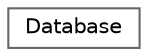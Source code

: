 digraph "Graphical Class Hierarchy"
{
 // LATEX_PDF_SIZE
  bgcolor="transparent";
  edge [fontname=Helvetica,fontsize=10,labelfontname=Helvetica,labelfontsize=10];
  node [fontname=Helvetica,fontsize=10,shape=box,height=0.2,width=0.4];
  rankdir="LR";
  Node0 [id="Node000000",label="Database",height=0.2,width=0.4,color="grey40", fillcolor="white", style="filled",URL="$class_database.html",tooltip="Lớp bao bọc các thao tác kết nối và truy vấn cơ bản với cơ sở dữ liệu MySQL."];
}
